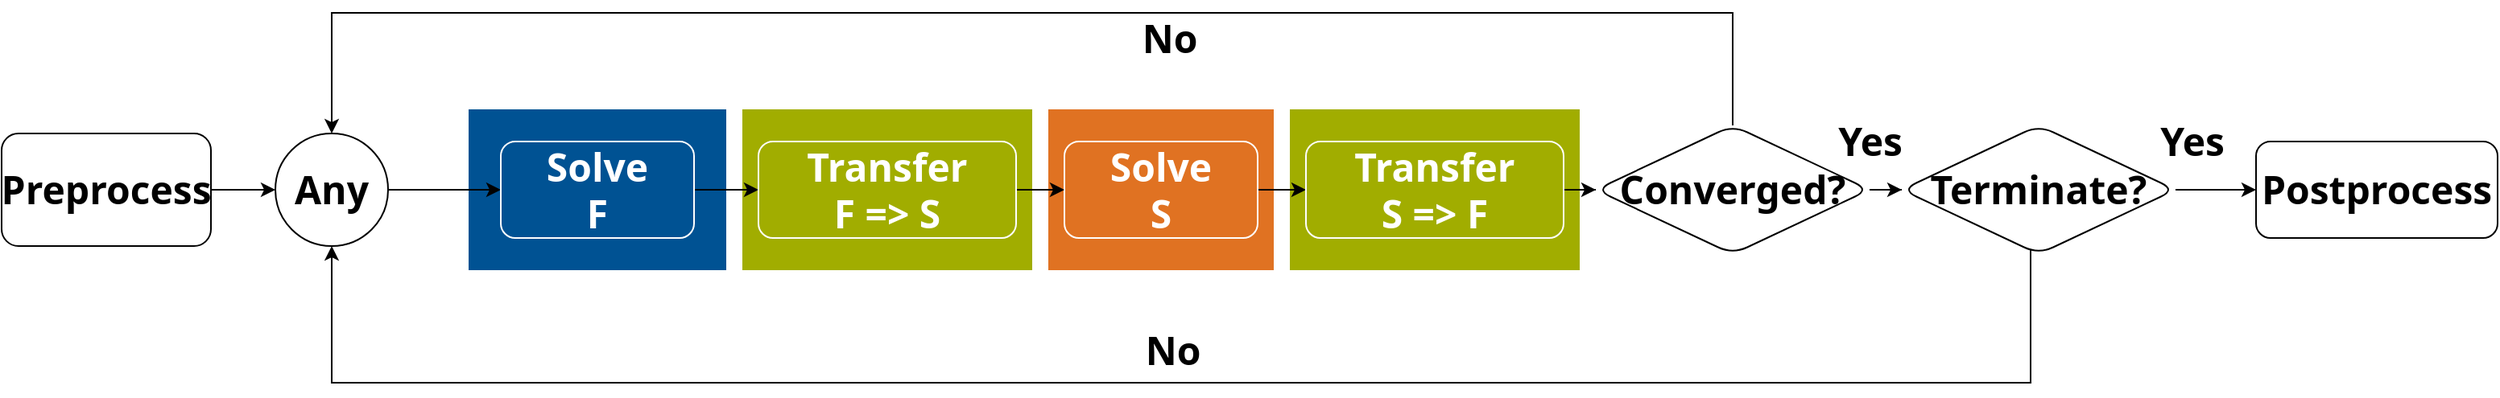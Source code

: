 <mxfile version="21.7.2" type="device">
  <diagram name="Page-1" id="Vs-sZ3k6pBOKzFg-ea2b">
    <mxGraphModel dx="594" dy="2038" grid="1" gridSize="10" guides="1" tooltips="1" connect="1" arrows="1" fold="1" page="1" pageScale="1" pageWidth="850" pageHeight="1100" math="0" shadow="0">
      <root>
        <mxCell id="0" />
        <mxCell id="1" parent="0" />
        <mxCell id="lsYSEJzYXj3iPV_EKznm-46" value="" style="rounded=0;whiteSpace=wrap;html=1;fillColor=#A1AD00;strokeColor=none;strokeWidth=10;fontFamily=Noto Sans;fontStyle=1" vertex="1" parent="1">
          <mxGeometry x="2100" y="520" width="180" height="100" as="geometry" />
        </mxCell>
        <mxCell id="lsYSEJzYXj3iPV_EKznm-47" value="" style="rounded=0;whiteSpace=wrap;html=1;fillColor=#E07222;strokeColor=none;strokeWidth=10;fontFamily=Noto Sans;fontStyle=1" vertex="1" parent="1">
          <mxGeometry x="1950" y="520" width="140" height="100" as="geometry" />
        </mxCell>
        <mxCell id="lsYSEJzYXj3iPV_EKznm-48" value="" style="rounded=0;whiteSpace=wrap;html=1;fillColor=#A1AD00;strokeColor=none;strokeWidth=10;fontFamily=Noto Sans;fontStyle=1" vertex="1" parent="1">
          <mxGeometry x="1760" y="520" width="180" height="100" as="geometry" />
        </mxCell>
        <mxCell id="lsYSEJzYXj3iPV_EKznm-49" value="" style="edgeStyle=orthogonalEdgeStyle;rounded=0;orthogonalLoop=1;jettySize=auto;html=1;fontFamily=Noto Sans;fontStyle=1" edge="1" parent="1" source="lsYSEJzYXj3iPV_EKznm-50" target="lsYSEJzYXj3iPV_EKznm-54">
          <mxGeometry relative="1" as="geometry" />
        </mxCell>
        <mxCell id="lsYSEJzYXj3iPV_EKznm-50" value="&lt;font style=&quot;font-size: 24px;&quot;&gt;Preprocess&lt;/font&gt;" style="rounded=1;whiteSpace=wrap;html=1;fontFamily=Noto Sans;fontStyle=1" vertex="1" parent="1">
          <mxGeometry x="1300" y="535" width="130" height="70" as="geometry" />
        </mxCell>
        <mxCell id="lsYSEJzYXj3iPV_EKznm-51" value="&lt;font style=&quot;font-size: 24px;&quot;&gt;Postprocess&lt;/font&gt;" style="whiteSpace=wrap;html=1;rounded=1;fontFamily=Noto Sans;fontStyle=1;fontColor=default;" vertex="1" parent="1">
          <mxGeometry x="2700" y="540" width="150" height="60" as="geometry" />
        </mxCell>
        <mxCell id="lsYSEJzYXj3iPV_EKznm-52" value="" style="rounded=0;whiteSpace=wrap;html=1;fillColor=#005293;strokeColor=none;strokeWidth=10;perimeterSpacing=0;fontFamily=Noto Sans;fontStyle=1" vertex="1" parent="1">
          <mxGeometry x="1590" y="520" width="160" height="100" as="geometry" />
        </mxCell>
        <mxCell id="lsYSEJzYXj3iPV_EKznm-53" value="" style="edgeStyle=orthogonalEdgeStyle;rounded=0;orthogonalLoop=1;jettySize=auto;html=1;fontFamily=Noto Sans;fontStyle=1" edge="1" parent="1" source="lsYSEJzYXj3iPV_EKznm-54" target="lsYSEJzYXj3iPV_EKznm-56">
          <mxGeometry relative="1" as="geometry" />
        </mxCell>
        <mxCell id="lsYSEJzYXj3iPV_EKznm-54" value="&lt;font style=&quot;font-size: 24px;&quot;&gt;Any&lt;/font&gt;" style="ellipse;whiteSpace=wrap;html=1;aspect=fixed;fontFamily=Noto Sans;fontStyle=1" vertex="1" parent="1">
          <mxGeometry x="1470" y="535" width="70" height="70" as="geometry" />
        </mxCell>
        <mxCell id="lsYSEJzYXj3iPV_EKznm-55" value="" style="edgeStyle=orthogonalEdgeStyle;rounded=0;orthogonalLoop=1;jettySize=auto;html=1;fontFamily=Noto Sans;fontStyle=1" edge="1" parent="1" source="lsYSEJzYXj3iPV_EKznm-56" target="lsYSEJzYXj3iPV_EKznm-60">
          <mxGeometry relative="1" as="geometry" />
        </mxCell>
        <mxCell id="lsYSEJzYXj3iPV_EKznm-56" value="&lt;font style=&quot;font-size: 24px;&quot;&gt;Solve&lt;br&gt;F&lt;br&gt;&lt;/font&gt;" style="rounded=1;whiteSpace=wrap;html=1;fontFamily=Noto Sans;strokeColor=#ffffff;fillColor=none;fontColor=#ffffff;fontStyle=1" vertex="1" parent="1">
          <mxGeometry x="1610" y="540" width="120" height="60" as="geometry" />
        </mxCell>
        <mxCell id="lsYSEJzYXj3iPV_EKznm-57" value="" style="edgeStyle=orthogonalEdgeStyle;rounded=0;orthogonalLoop=1;jettySize=auto;html=1;fontFamily=Noto Sans;fontStyle=1" edge="1" parent="1" source="lsYSEJzYXj3iPV_EKznm-58" target="lsYSEJzYXj3iPV_EKznm-62">
          <mxGeometry relative="1" as="geometry" />
        </mxCell>
        <mxCell id="lsYSEJzYXj3iPV_EKznm-58" value="&lt;font style=&quot;font-size: 24px;&quot;&gt;Solve&lt;br&gt;S&lt;br&gt;&lt;/font&gt;" style="rounded=1;whiteSpace=wrap;html=1;fontFamily=Noto Sans;fontStyle=1;strokeColor=#ffffff;fillColor=none;fontColor=#ffffff;" vertex="1" parent="1">
          <mxGeometry x="1960" y="540" width="120" height="60" as="geometry" />
        </mxCell>
        <mxCell id="lsYSEJzYXj3iPV_EKznm-59" value="" style="edgeStyle=orthogonalEdgeStyle;rounded=0;orthogonalLoop=1;jettySize=auto;html=1;fontFamily=Noto Sans;fontStyle=1" edge="1" parent="1" source="lsYSEJzYXj3iPV_EKznm-60" target="lsYSEJzYXj3iPV_EKznm-58">
          <mxGeometry relative="1" as="geometry" />
        </mxCell>
        <mxCell id="lsYSEJzYXj3iPV_EKznm-60" value="&lt;font style=&quot;font-size: 24px;&quot;&gt;Transfer&lt;br&gt;F =&amp;gt; S&lt;br&gt;&lt;/font&gt;" style="rounded=1;whiteSpace=wrap;html=1;fontFamily=Noto Sans;fontStyle=1;strokeColor=#ffffff;fillColor=none;fontColor=#ffffff;" vertex="1" parent="1">
          <mxGeometry x="1770" y="540" width="160" height="60" as="geometry" />
        </mxCell>
        <mxCell id="lsYSEJzYXj3iPV_EKznm-71" value="" style="edgeStyle=orthogonalEdgeStyle;rounded=0;orthogonalLoop=1;jettySize=auto;html=1;fontStyle=1" edge="1" parent="1" source="lsYSEJzYXj3iPV_EKznm-62" target="lsYSEJzYXj3iPV_EKznm-68">
          <mxGeometry relative="1" as="geometry" />
        </mxCell>
        <mxCell id="lsYSEJzYXj3iPV_EKznm-62" value="&lt;font style=&quot;font-size: 24px;&quot;&gt;Transfer&lt;br&gt;S =&amp;gt; F&lt;/font&gt;" style="rounded=1;whiteSpace=wrap;html=1;fontFamily=Noto Sans;fontStyle=1;strokeColor=#ffffff;fillColor=none;fontColor=#ffffff;" vertex="1" parent="1">
          <mxGeometry x="2110" y="540" width="160" height="60" as="geometry" />
        </mxCell>
        <mxCell id="lsYSEJzYXj3iPV_EKznm-63" value="" style="edgeStyle=orthogonalEdgeStyle;rounded=0;orthogonalLoop=1;jettySize=auto;html=1;fontFamily=Noto Sans;fontStyle=1;fontColor=none;noLabel=1;" edge="1" parent="1" source="lsYSEJzYXj3iPV_EKznm-67" target="lsYSEJzYXj3iPV_EKznm-51">
          <mxGeometry relative="1" as="geometry" />
        </mxCell>
        <mxCell id="lsYSEJzYXj3iPV_EKznm-64" value="&lt;font style=&quot;font-size: 24px;&quot;&gt;Yes&lt;/font&gt;" style="edgeLabel;html=1;align=center;verticalAlign=middle;resizable=0;points=[];fontFamily=Noto Sans;fontStyle=1;fontColor=none;noLabel=1;" vertex="1" connectable="0" parent="lsYSEJzYXj3iPV_EKznm-63">
          <mxGeometry x="-0.142" relative="1" as="geometry">
            <mxPoint as="offset" />
          </mxGeometry>
        </mxCell>
        <mxCell id="lsYSEJzYXj3iPV_EKznm-65" style="edgeStyle=orthogonalEdgeStyle;rounded=0;orthogonalLoop=1;jettySize=auto;html=1;fontFamily=Noto Sans;fontStyle=1;entryX=0.5;entryY=1;entryDx=0;entryDy=0;" edge="1" parent="1" target="lsYSEJzYXj3iPV_EKznm-54">
          <mxGeometry relative="1" as="geometry">
            <mxPoint x="1484.98" y="605" as="targetPoint" />
            <Array as="points">
              <mxPoint x="2560" y="605" />
              <mxPoint x="2560" y="690" />
              <mxPoint x="1505" y="690" />
            </Array>
            <mxPoint x="2555.017" y="605.277" as="sourcePoint" />
          </mxGeometry>
        </mxCell>
        <mxCell id="lsYSEJzYXj3iPV_EKznm-66" value="&lt;font style=&quot;font-size: 24px;&quot;&gt;No&lt;/font&gt;" style="edgeLabel;html=1;align=center;verticalAlign=middle;resizable=0;points=[];fontFamily=Noto Sans;fontStyle=1" vertex="1" connectable="0" parent="lsYSEJzYXj3iPV_EKznm-65">
          <mxGeometry x="0.063" y="1" relative="1" as="geometry">
            <mxPoint x="31" y="-21" as="offset" />
          </mxGeometry>
        </mxCell>
        <mxCell id="lsYSEJzYXj3iPV_EKznm-67" value="&lt;font style=&quot;font-size: 24px;&quot;&gt;Terminate?&lt;/font&gt;" style="rhombus;whiteSpace=wrap;html=1;rounded=1;fontFamily=Noto Sans;fontStyle=1;fontColor=default;" vertex="1" parent="1">
          <mxGeometry x="2480" y="530" width="170" height="80" as="geometry" />
        </mxCell>
        <mxCell id="lsYSEJzYXj3iPV_EKznm-70" value="" style="edgeStyle=orthogonalEdgeStyle;rounded=0;orthogonalLoop=1;jettySize=auto;html=1;fontStyle=1" edge="1" parent="1" source="lsYSEJzYXj3iPV_EKznm-68" target="lsYSEJzYXj3iPV_EKznm-67">
          <mxGeometry relative="1" as="geometry" />
        </mxCell>
        <mxCell id="lsYSEJzYXj3iPV_EKznm-72" style="edgeStyle=orthogonalEdgeStyle;rounded=0;orthogonalLoop=1;jettySize=auto;html=1;entryX=0.5;entryY=0;entryDx=0;entryDy=0;fontStyle=1" edge="1" parent="1" source="lsYSEJzYXj3iPV_EKznm-68" target="lsYSEJzYXj3iPV_EKznm-54">
          <mxGeometry relative="1" as="geometry">
            <mxPoint x="1770" y="440" as="targetPoint" />
            <Array as="points">
              <mxPoint x="2375" y="460" />
              <mxPoint x="1505" y="460" />
            </Array>
          </mxGeometry>
        </mxCell>
        <mxCell id="lsYSEJzYXj3iPV_EKznm-68" value="&lt;font style=&quot;font-size: 24px;&quot;&gt;Converged?&lt;/font&gt;" style="rhombus;whiteSpace=wrap;html=1;rounded=1;fontFamily=Noto Sans;fontStyle=1;fontColor=default;" vertex="1" parent="1">
          <mxGeometry x="2290" y="530" width="170" height="80" as="geometry" />
        </mxCell>
        <mxCell id="lsYSEJzYXj3iPV_EKznm-74" value="&lt;font style=&quot;font-size: 24px;&quot;&gt;No&lt;/font&gt;" style="edgeLabel;html=1;align=center;verticalAlign=middle;resizable=0;points=[];fontFamily=Noto Sans;fontStyle=1" vertex="1" connectable="0" parent="1">
          <mxGeometry x="2036.832" y="680.03" as="geometry">
            <mxPoint x="-12" y="-204" as="offset" />
          </mxGeometry>
        </mxCell>
        <mxCell id="lsYSEJzYXj3iPV_EKznm-75" value="&lt;font style=&quot;font-size: 24px;&quot;&gt;Yes&lt;/font&gt;" style="edgeLabel;html=1;align=center;verticalAlign=middle;resizable=0;points=[];fontFamily=Noto Sans;fontStyle=1" vertex="1" connectable="0" parent="1">
          <mxGeometry x="2460.002" y="540.0" as="geometry" />
        </mxCell>
        <mxCell id="lsYSEJzYXj3iPV_EKznm-76" value="&lt;font style=&quot;font-size: 24px;&quot;&gt;Yes&lt;/font&gt;" style="edgeLabel;html=1;align=center;verticalAlign=middle;resizable=0;points=[];fontFamily=Noto Sans;fontStyle=1" vertex="1" connectable="0" parent="1">
          <mxGeometry x="2660.002" y="540.0" as="geometry" />
        </mxCell>
      </root>
    </mxGraphModel>
  </diagram>
</mxfile>
